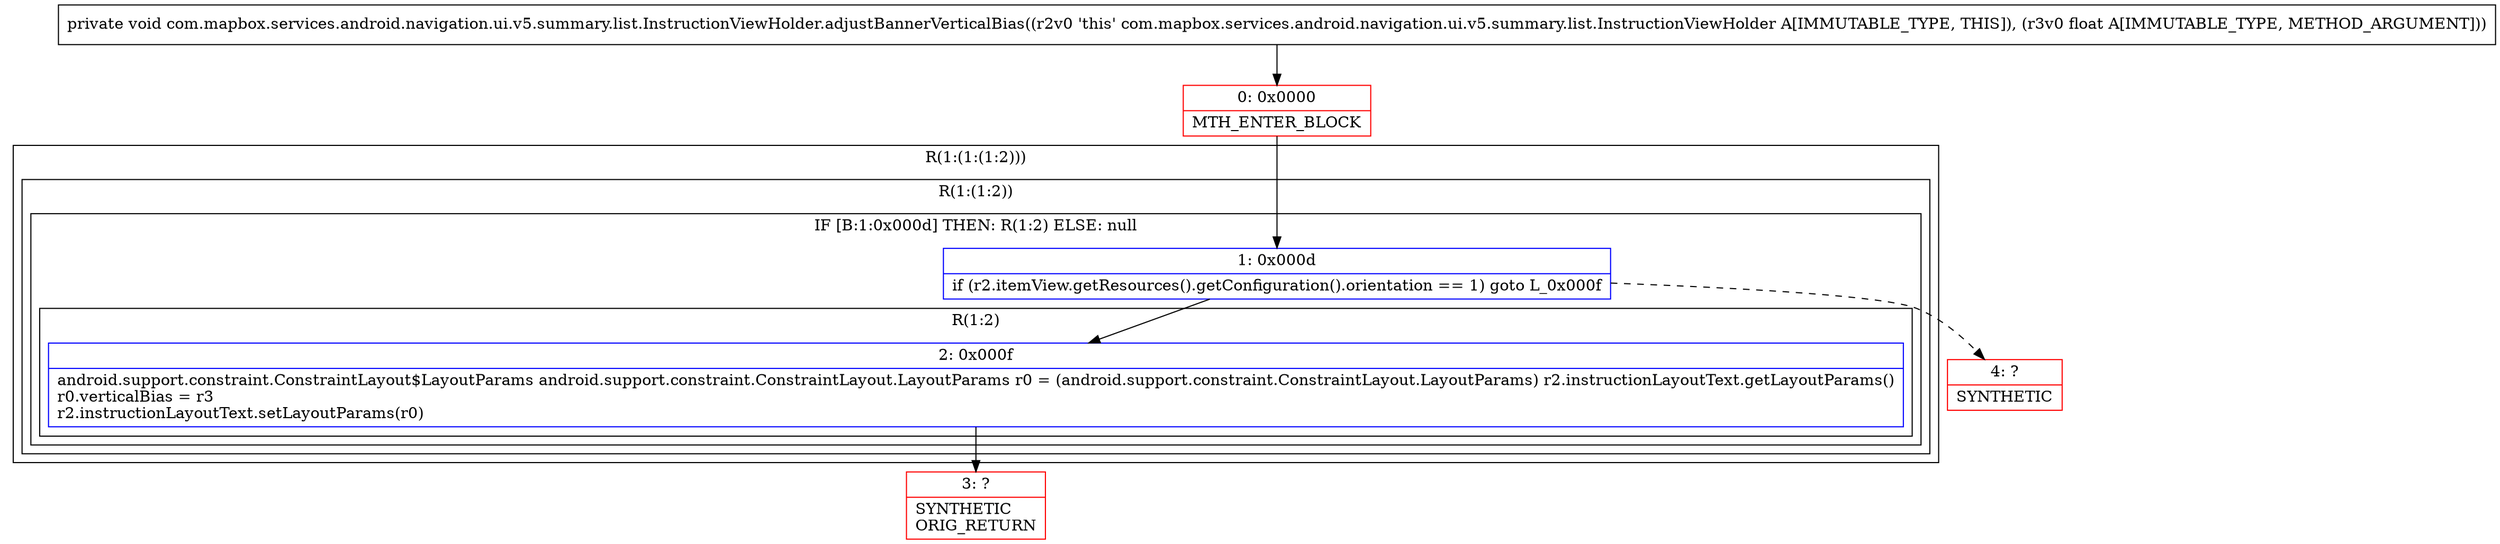 digraph "CFG forcom.mapbox.services.android.navigation.ui.v5.summary.list.InstructionViewHolder.adjustBannerVerticalBias(F)V" {
subgraph cluster_Region_651652538 {
label = "R(1:(1:(1:2)))";
node [shape=record,color=blue];
subgraph cluster_Region_1961026680 {
label = "R(1:(1:2))";
node [shape=record,color=blue];
subgraph cluster_IfRegion_1125931112 {
label = "IF [B:1:0x000d] THEN: R(1:2) ELSE: null";
node [shape=record,color=blue];
Node_1 [shape=record,label="{1\:\ 0x000d|if (r2.itemView.getResources().getConfiguration().orientation == 1) goto L_0x000f\l}"];
subgraph cluster_Region_191469089 {
label = "R(1:2)";
node [shape=record,color=blue];
Node_2 [shape=record,label="{2\:\ 0x000f|android.support.constraint.ConstraintLayout$LayoutParams android.support.constraint.ConstraintLayout.LayoutParams r0 = (android.support.constraint.ConstraintLayout.LayoutParams) r2.instructionLayoutText.getLayoutParams()\lr0.verticalBias = r3\lr2.instructionLayoutText.setLayoutParams(r0)\l}"];
}
}
}
}
Node_0 [shape=record,color=red,label="{0\:\ 0x0000|MTH_ENTER_BLOCK\l}"];
Node_3 [shape=record,color=red,label="{3\:\ ?|SYNTHETIC\lORIG_RETURN\l}"];
Node_4 [shape=record,color=red,label="{4\:\ ?|SYNTHETIC\l}"];
MethodNode[shape=record,label="{private void com.mapbox.services.android.navigation.ui.v5.summary.list.InstructionViewHolder.adjustBannerVerticalBias((r2v0 'this' com.mapbox.services.android.navigation.ui.v5.summary.list.InstructionViewHolder A[IMMUTABLE_TYPE, THIS]), (r3v0 float A[IMMUTABLE_TYPE, METHOD_ARGUMENT])) }"];
MethodNode -> Node_0;
Node_1 -> Node_2;
Node_1 -> Node_4[style=dashed];
Node_2 -> Node_3;
Node_0 -> Node_1;
}

